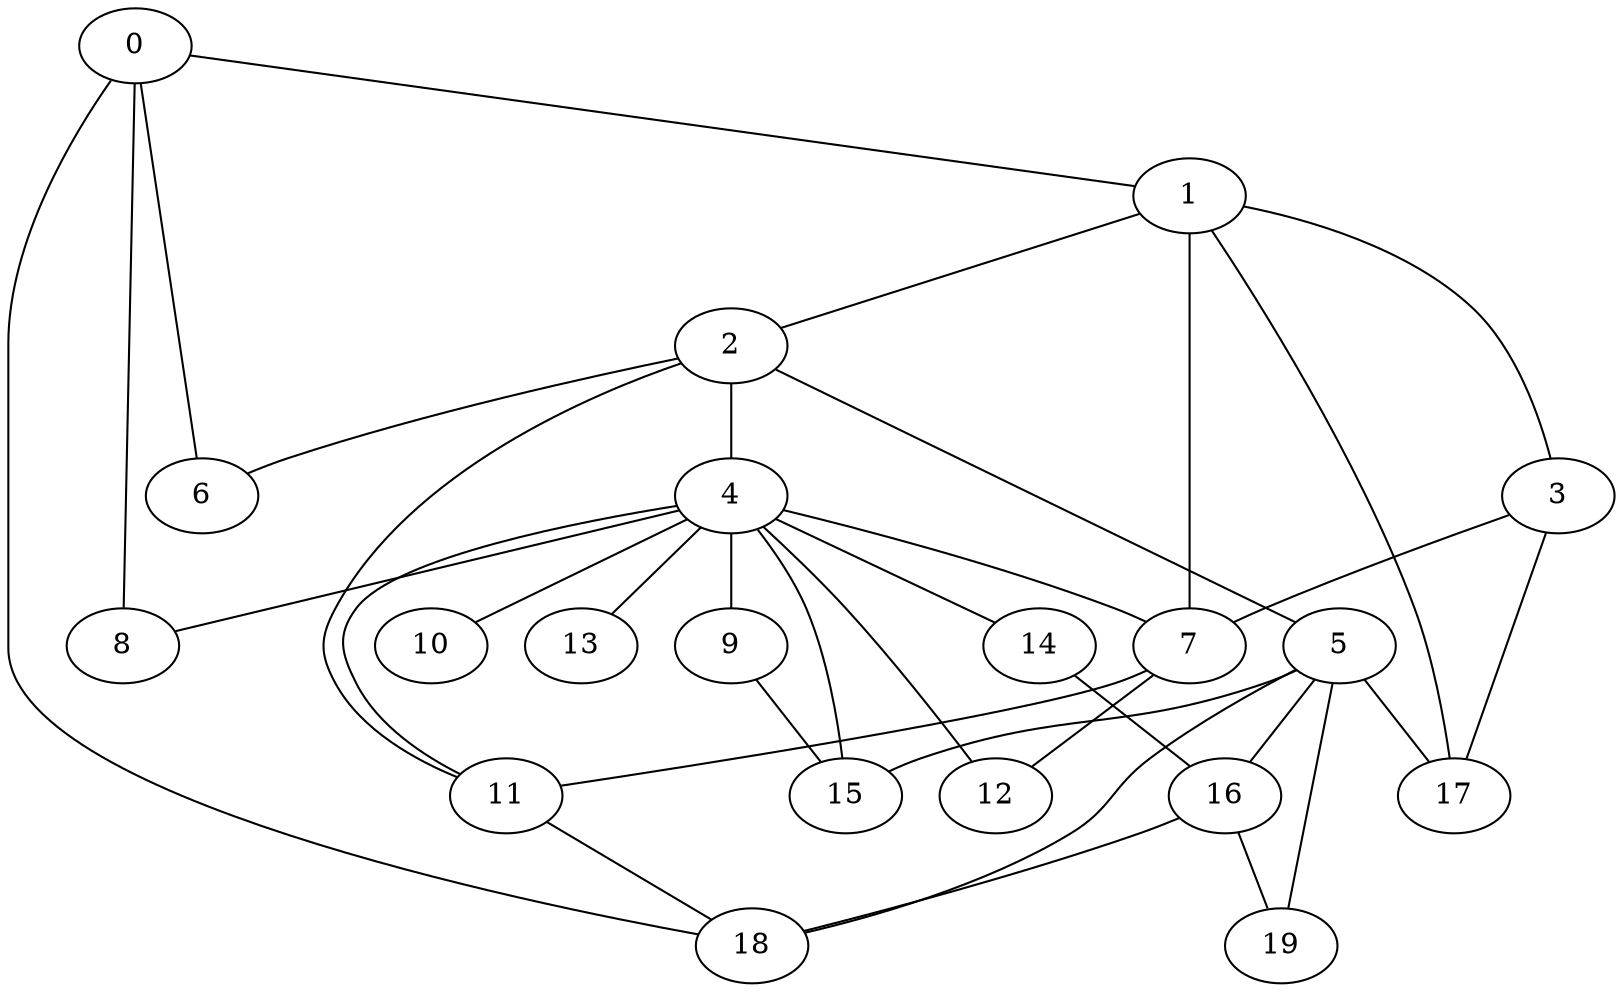 
graph graphname {
    0 -- 1
0 -- 8
0 -- 18
0 -- 6
1 -- 2
1 -- 3
1 -- 17
1 -- 7
2 -- 4
2 -- 5
2 -- 6
2 -- 11
3 -- 7
3 -- 17
4 -- 7
4 -- 8
4 -- 9
4 -- 10
4 -- 11
4 -- 12
4 -- 13
4 -- 14
4 -- 15
5 -- 16
5 -- 17
5 -- 19
5 -- 18
5 -- 15
7 -- 12
7 -- 11
9 -- 15
11 -- 18
14 -- 16
16 -- 19
16 -- 18

}
